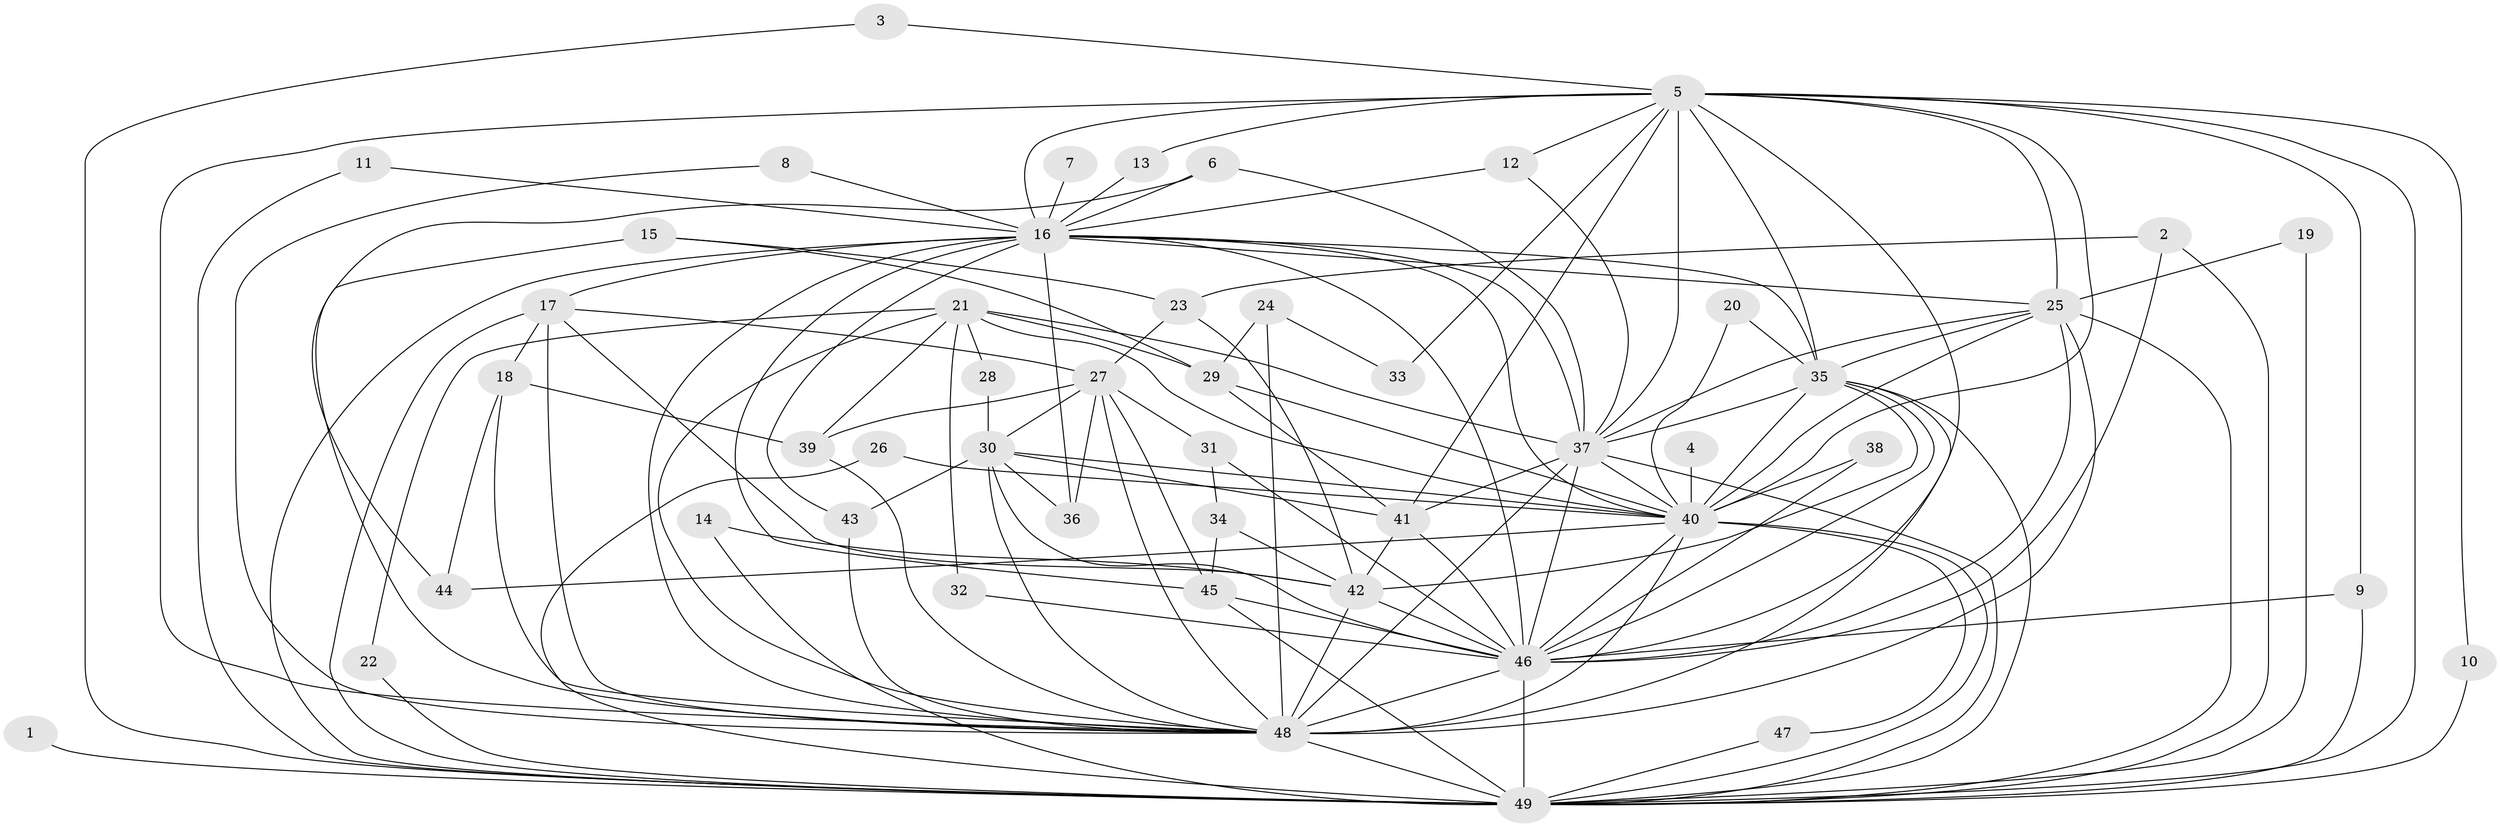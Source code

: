 // original degree distribution, {15: 0.010309278350515464, 28: 0.010309278350515464, 17: 0.020618556701030927, 12: 0.010309278350515464, 23: 0.020618556701030927, 20: 0.010309278350515464, 22: 0.020618556701030927, 8: 0.030927835051546393, 2: 0.5979381443298969, 9: 0.010309278350515464, 3: 0.16494845360824742, 5: 0.041237113402061855, 6: 0.010309278350515464, 4: 0.041237113402061855}
// Generated by graph-tools (version 1.1) at 2025/01/03/09/25 03:01:21]
// undirected, 49 vertices, 135 edges
graph export_dot {
graph [start="1"]
  node [color=gray90,style=filled];
  1;
  2;
  3;
  4;
  5;
  6;
  7;
  8;
  9;
  10;
  11;
  12;
  13;
  14;
  15;
  16;
  17;
  18;
  19;
  20;
  21;
  22;
  23;
  24;
  25;
  26;
  27;
  28;
  29;
  30;
  31;
  32;
  33;
  34;
  35;
  36;
  37;
  38;
  39;
  40;
  41;
  42;
  43;
  44;
  45;
  46;
  47;
  48;
  49;
  1 -- 49 [weight=1.0];
  2 -- 23 [weight=1.0];
  2 -- 46 [weight=1.0];
  2 -- 49 [weight=1.0];
  3 -- 5 [weight=1.0];
  3 -- 49 [weight=1.0];
  4 -- 40 [weight=1.0];
  5 -- 9 [weight=1.0];
  5 -- 10 [weight=1.0];
  5 -- 12 [weight=1.0];
  5 -- 13 [weight=1.0];
  5 -- 16 [weight=1.0];
  5 -- 25 [weight=1.0];
  5 -- 33 [weight=1.0];
  5 -- 35 [weight=2.0];
  5 -- 37 [weight=2.0];
  5 -- 40 [weight=1.0];
  5 -- 41 [weight=1.0];
  5 -- 46 [weight=2.0];
  5 -- 48 [weight=3.0];
  5 -- 49 [weight=2.0];
  6 -- 16 [weight=1.0];
  6 -- 37 [weight=1.0];
  6 -- 44 [weight=1.0];
  7 -- 16 [weight=1.0];
  8 -- 16 [weight=1.0];
  8 -- 48 [weight=1.0];
  9 -- 46 [weight=1.0];
  9 -- 49 [weight=1.0];
  10 -- 49 [weight=1.0];
  11 -- 16 [weight=1.0];
  11 -- 49 [weight=1.0];
  12 -- 16 [weight=1.0];
  12 -- 37 [weight=1.0];
  13 -- 16 [weight=1.0];
  14 -- 42 [weight=1.0];
  14 -- 49 [weight=1.0];
  15 -- 23 [weight=1.0];
  15 -- 29 [weight=1.0];
  15 -- 48 [weight=2.0];
  16 -- 17 [weight=1.0];
  16 -- 25 [weight=1.0];
  16 -- 35 [weight=1.0];
  16 -- 36 [weight=1.0];
  16 -- 37 [weight=2.0];
  16 -- 40 [weight=1.0];
  16 -- 43 [weight=1.0];
  16 -- 45 [weight=1.0];
  16 -- 46 [weight=1.0];
  16 -- 48 [weight=3.0];
  16 -- 49 [weight=1.0];
  17 -- 18 [weight=1.0];
  17 -- 27 [weight=1.0];
  17 -- 42 [weight=1.0];
  17 -- 48 [weight=1.0];
  17 -- 49 [weight=1.0];
  18 -- 39 [weight=1.0];
  18 -- 44 [weight=1.0];
  18 -- 48 [weight=1.0];
  19 -- 25 [weight=1.0];
  19 -- 49 [weight=2.0];
  20 -- 35 [weight=1.0];
  20 -- 40 [weight=1.0];
  21 -- 22 [weight=1.0];
  21 -- 28 [weight=1.0];
  21 -- 29 [weight=1.0];
  21 -- 32 [weight=1.0];
  21 -- 37 [weight=1.0];
  21 -- 39 [weight=1.0];
  21 -- 40 [weight=1.0];
  21 -- 48 [weight=1.0];
  22 -- 49 [weight=1.0];
  23 -- 27 [weight=1.0];
  23 -- 42 [weight=1.0];
  24 -- 29 [weight=1.0];
  24 -- 33 [weight=1.0];
  24 -- 48 [weight=1.0];
  25 -- 35 [weight=1.0];
  25 -- 37 [weight=1.0];
  25 -- 40 [weight=1.0];
  25 -- 46 [weight=1.0];
  25 -- 48 [weight=2.0];
  25 -- 49 [weight=1.0];
  26 -- 40 [weight=1.0];
  26 -- 49 [weight=1.0];
  27 -- 30 [weight=1.0];
  27 -- 31 [weight=1.0];
  27 -- 36 [weight=1.0];
  27 -- 39 [weight=1.0];
  27 -- 45 [weight=1.0];
  27 -- 48 [weight=1.0];
  28 -- 30 [weight=1.0];
  29 -- 40 [weight=1.0];
  29 -- 41 [weight=1.0];
  30 -- 36 [weight=1.0];
  30 -- 40 [weight=1.0];
  30 -- 41 [weight=1.0];
  30 -- 43 [weight=1.0];
  30 -- 46 [weight=1.0];
  30 -- 48 [weight=1.0];
  31 -- 34 [weight=1.0];
  31 -- 46 [weight=1.0];
  32 -- 46 [weight=1.0];
  34 -- 42 [weight=1.0];
  34 -- 45 [weight=1.0];
  35 -- 37 [weight=3.0];
  35 -- 40 [weight=1.0];
  35 -- 42 [weight=1.0];
  35 -- 46 [weight=1.0];
  35 -- 48 [weight=3.0];
  35 -- 49 [weight=1.0];
  37 -- 40 [weight=2.0];
  37 -- 41 [weight=1.0];
  37 -- 46 [weight=1.0];
  37 -- 48 [weight=2.0];
  37 -- 49 [weight=1.0];
  38 -- 40 [weight=2.0];
  38 -- 46 [weight=1.0];
  39 -- 48 [weight=1.0];
  40 -- 44 [weight=1.0];
  40 -- 46 [weight=1.0];
  40 -- 47 [weight=1.0];
  40 -- 48 [weight=3.0];
  40 -- 49 [weight=1.0];
  41 -- 42 [weight=1.0];
  41 -- 46 [weight=1.0];
  42 -- 46 [weight=1.0];
  42 -- 48 [weight=1.0];
  43 -- 48 [weight=1.0];
  45 -- 46 [weight=1.0];
  45 -- 49 [weight=1.0];
  46 -- 48 [weight=2.0];
  46 -- 49 [weight=2.0];
  47 -- 49 [weight=1.0];
  48 -- 49 [weight=4.0];
}
